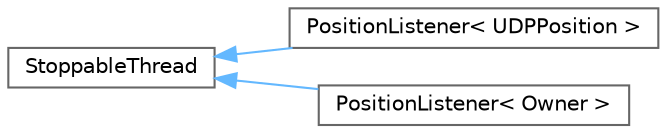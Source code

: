 digraph "Graphical Class Hierarchy"
{
 // LATEX_PDF_SIZE
  bgcolor="transparent";
  edge [fontname=Helvetica,fontsize=10,labelfontname=Helvetica,labelfontsize=10];
  node [fontname=Helvetica,fontsize=10,shape=box,height=0.2,width=0.4];
  rankdir="LR";
  Node0 [id="Node000000",label="StoppableThread",height=0.2,width=0.4,color="grey40", fillcolor="white", style="filled",URL="$classStoppableThread.html",tooltip="A stoppable C++11 thread implementation."];
  Node0 -> Node1 [id="edge158_Node000000_Node000001",dir="back",color="steelblue1",style="solid",tooltip=" "];
  Node1 [id="Node000001",label="PositionListener\< UDPPosition \>",height=0.2,width=0.4,color="grey40", fillcolor="white", style="filled",URL="$classPositionListener.html",tooltip=" "];
  Node0 -> Node2 [id="edge159_Node000000_Node000002",dir="back",color="steelblue1",style="solid",tooltip=" "];
  Node2 [id="Node000002",label="PositionListener\< Owner \>",height=0.2,width=0.4,color="grey40", fillcolor="white", style="filled",URL="$classPositionListener.html",tooltip="Position listener thread with UDP socket."];
}
